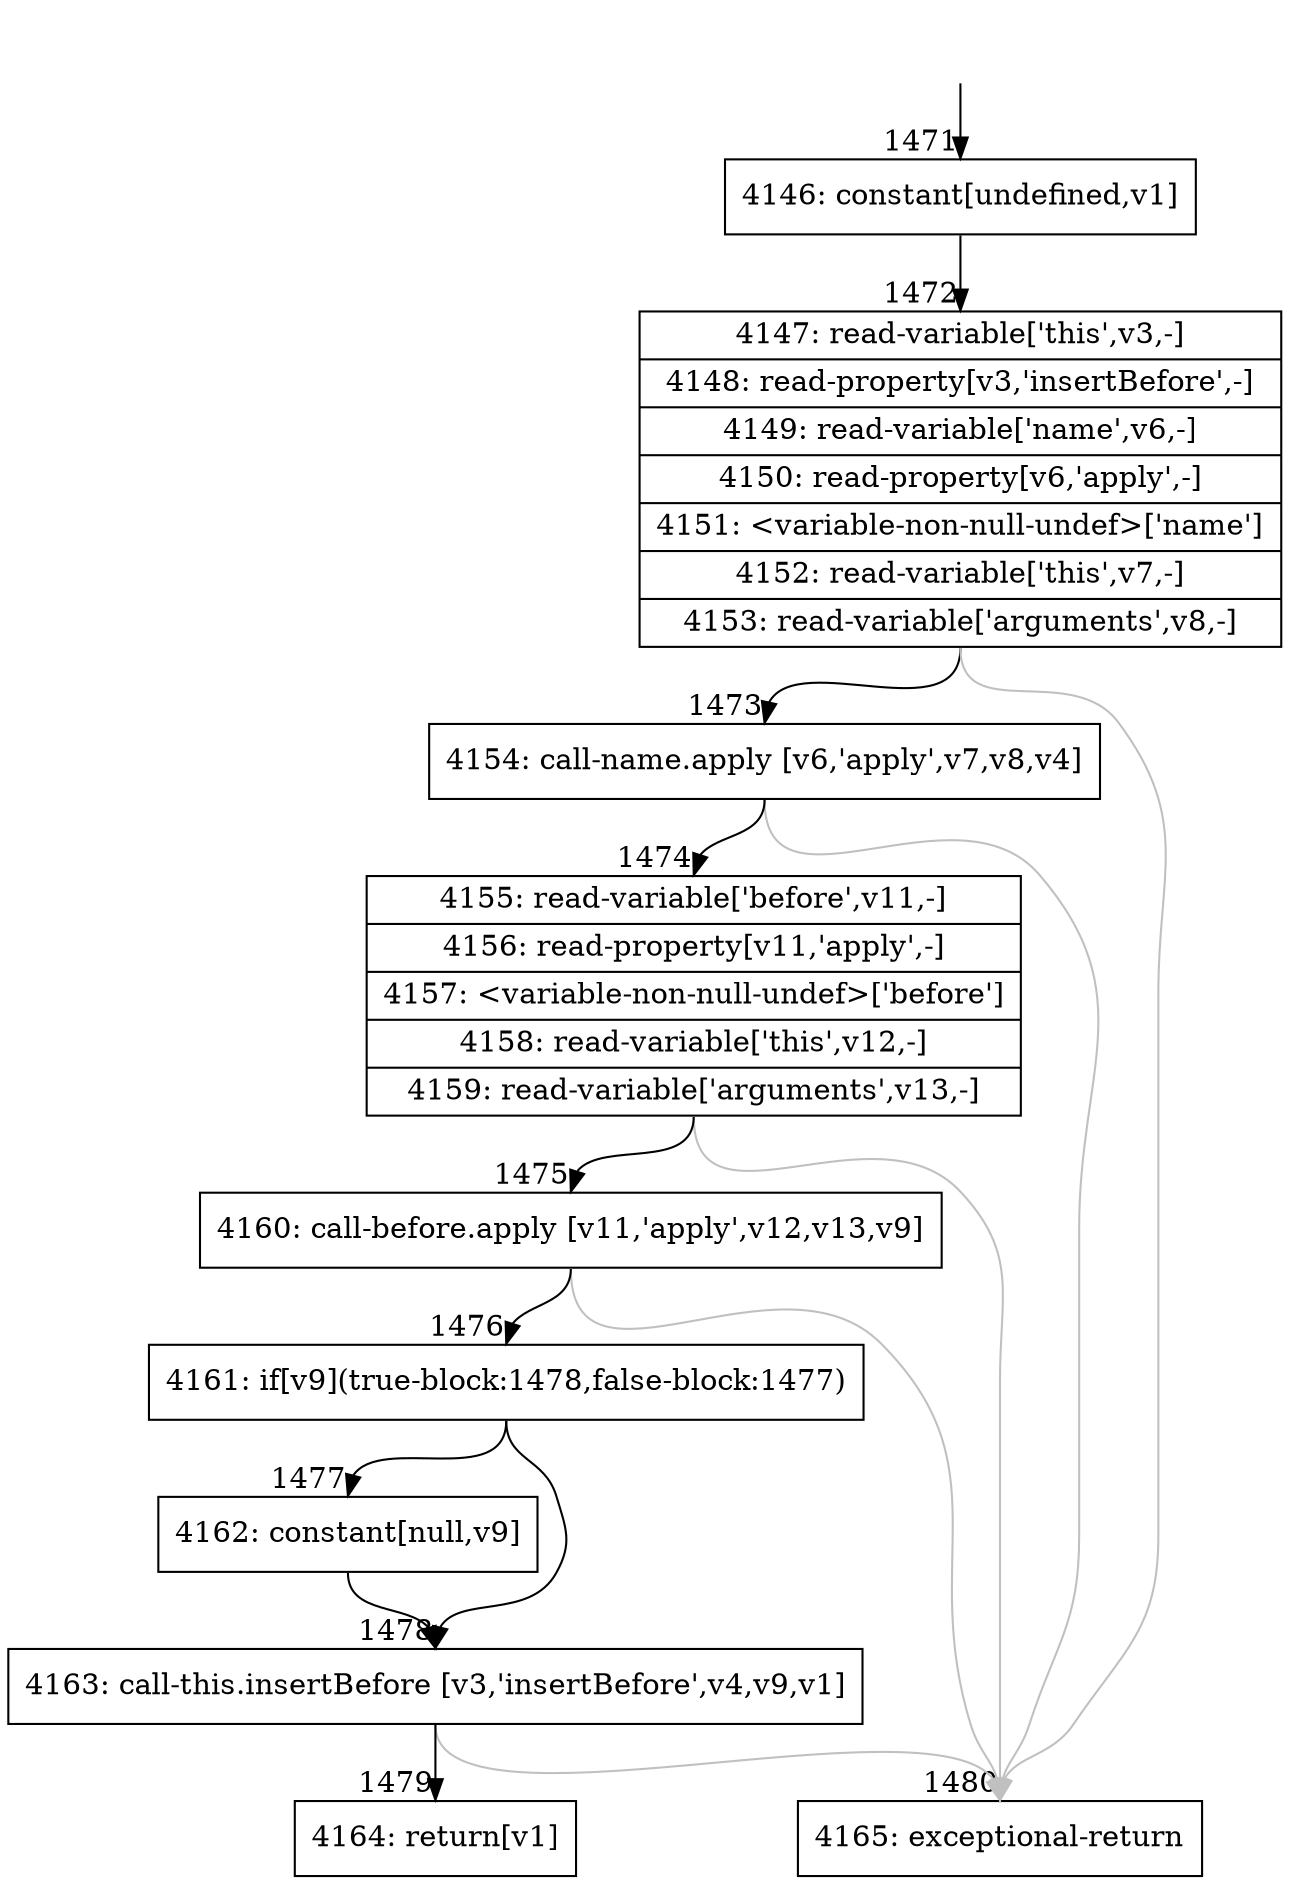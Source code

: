 digraph {
rankdir="TD"
BB_entry148[shape=none,label=""];
BB_entry148 -> BB1471 [tailport=s, headport=n, headlabel="    1471"]
BB1471 [shape=record label="{4146: constant[undefined,v1]}" ] 
BB1471 -> BB1472 [tailport=s, headport=n, headlabel="      1472"]
BB1472 [shape=record label="{4147: read-variable['this',v3,-]|4148: read-property[v3,'insertBefore',-]|4149: read-variable['name',v6,-]|4150: read-property[v6,'apply',-]|4151: \<variable-non-null-undef\>['name']|4152: read-variable['this',v7,-]|4153: read-variable['arguments',v8,-]}" ] 
BB1472 -> BB1473 [tailport=s, headport=n, headlabel="      1473"]
BB1472 -> BB1480 [tailport=s, headport=n, color=gray, headlabel="      1480"]
BB1473 [shape=record label="{4154: call-name.apply [v6,'apply',v7,v8,v4]}" ] 
BB1473 -> BB1474 [tailport=s, headport=n, headlabel="      1474"]
BB1473 -> BB1480 [tailport=s, headport=n, color=gray]
BB1474 [shape=record label="{4155: read-variable['before',v11,-]|4156: read-property[v11,'apply',-]|4157: \<variable-non-null-undef\>['before']|4158: read-variable['this',v12,-]|4159: read-variable['arguments',v13,-]}" ] 
BB1474 -> BB1475 [tailport=s, headport=n, headlabel="      1475"]
BB1474 -> BB1480 [tailport=s, headport=n, color=gray]
BB1475 [shape=record label="{4160: call-before.apply [v11,'apply',v12,v13,v9]}" ] 
BB1475 -> BB1476 [tailport=s, headport=n, headlabel="      1476"]
BB1475 -> BB1480 [tailport=s, headport=n, color=gray]
BB1476 [shape=record label="{4161: if[v9](true-block:1478,false-block:1477)}" ] 
BB1476 -> BB1478 [tailport=s, headport=n, headlabel="      1478"]
BB1476 -> BB1477 [tailport=s, headport=n, headlabel="      1477"]
BB1477 [shape=record label="{4162: constant[null,v9]}" ] 
BB1477 -> BB1478 [tailport=s, headport=n]
BB1478 [shape=record label="{4163: call-this.insertBefore [v3,'insertBefore',v4,v9,v1]}" ] 
BB1478 -> BB1479 [tailport=s, headport=n, headlabel="      1479"]
BB1478 -> BB1480 [tailport=s, headport=n, color=gray]
BB1479 [shape=record label="{4164: return[v1]}" ] 
BB1480 [shape=record label="{4165: exceptional-return}" ] 
//#$~ 822
}

